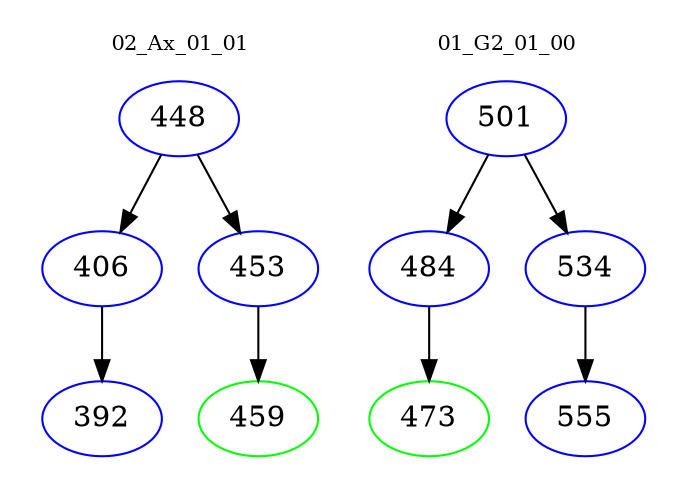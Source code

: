 digraph{
subgraph cluster_0 {
color = white
label = "02_Ax_01_01";
fontsize=10;
T0_448 [label="448", color="blue"]
T0_448 -> T0_406 [color="black"]
T0_406 [label="406", color="blue"]
T0_406 -> T0_392 [color="black"]
T0_392 [label="392", color="blue"]
T0_448 -> T0_453 [color="black"]
T0_453 [label="453", color="blue"]
T0_453 -> T0_459 [color="black"]
T0_459 [label="459", color="green"]
}
subgraph cluster_1 {
color = white
label = "01_G2_01_00";
fontsize=10;
T1_501 [label="501", color="blue"]
T1_501 -> T1_484 [color="black"]
T1_484 [label="484", color="blue"]
T1_484 -> T1_473 [color="black"]
T1_473 [label="473", color="green"]
T1_501 -> T1_534 [color="black"]
T1_534 [label="534", color="blue"]
T1_534 -> T1_555 [color="black"]
T1_555 [label="555", color="blue"]
}
}
